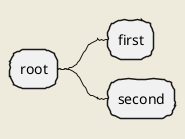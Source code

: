 {
  "sha1": "oe8pn4ug5dtqqwj4kgyzoybazaunad0",
  "insertion": {
    "when": "2024-06-04T17:28:39.770Z",
    "user": "plantuml@gmail.com"
  }
}
@startmindmap
skinparam backgroundColor #EEEBDC
skinparam handwritten true

* root
** first
** second
@endmindmap
